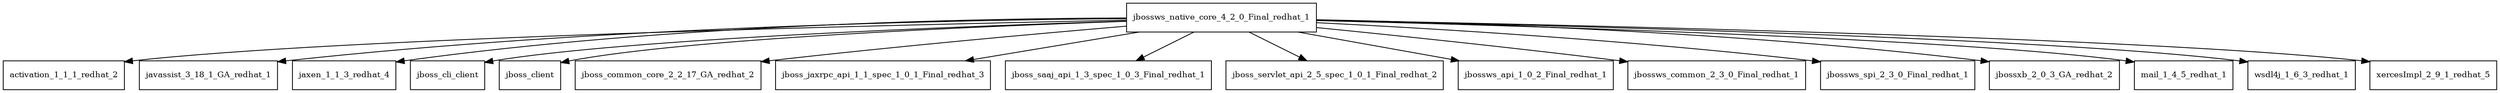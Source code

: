 digraph jbossws_native_core_4_2_0_Final_redhat_1_dependencies {
  node [shape = box, fontsize=10.0];
  jbossws_native_core_4_2_0_Final_redhat_1 -> activation_1_1_1_redhat_2;
  jbossws_native_core_4_2_0_Final_redhat_1 -> javassist_3_18_1_GA_redhat_1;
  jbossws_native_core_4_2_0_Final_redhat_1 -> jaxen_1_1_3_redhat_4;
  jbossws_native_core_4_2_0_Final_redhat_1 -> jboss_cli_client;
  jbossws_native_core_4_2_0_Final_redhat_1 -> jboss_client;
  jbossws_native_core_4_2_0_Final_redhat_1 -> jboss_common_core_2_2_17_GA_redhat_2;
  jbossws_native_core_4_2_0_Final_redhat_1 -> jboss_jaxrpc_api_1_1_spec_1_0_1_Final_redhat_3;
  jbossws_native_core_4_2_0_Final_redhat_1 -> jboss_saaj_api_1_3_spec_1_0_3_Final_redhat_1;
  jbossws_native_core_4_2_0_Final_redhat_1 -> jboss_servlet_api_2_5_spec_1_0_1_Final_redhat_2;
  jbossws_native_core_4_2_0_Final_redhat_1 -> jbossws_api_1_0_2_Final_redhat_1;
  jbossws_native_core_4_2_0_Final_redhat_1 -> jbossws_common_2_3_0_Final_redhat_1;
  jbossws_native_core_4_2_0_Final_redhat_1 -> jbossws_spi_2_3_0_Final_redhat_1;
  jbossws_native_core_4_2_0_Final_redhat_1 -> jbossxb_2_0_3_GA_redhat_2;
  jbossws_native_core_4_2_0_Final_redhat_1 -> mail_1_4_5_redhat_1;
  jbossws_native_core_4_2_0_Final_redhat_1 -> wsdl4j_1_6_3_redhat_1;
  jbossws_native_core_4_2_0_Final_redhat_1 -> xercesImpl_2_9_1_redhat_5;
}
